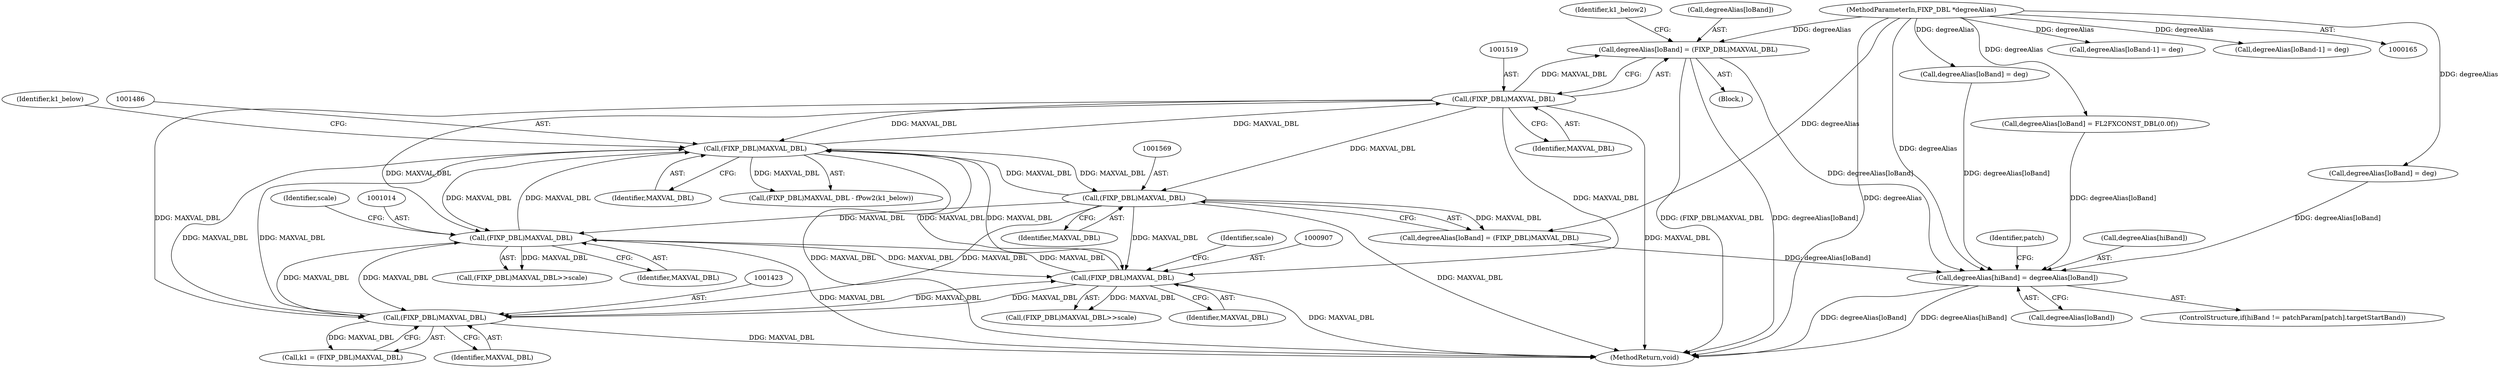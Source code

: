 digraph "0_Android_8e3be529372892e20ccf196809bc73276c822189@array" {
"1001514" [label="(Call,degreeAlias[loBand] = (FIXP_DBL)MAXVAL_DBL)"];
"1001518" [label="(Call,(FIXP_DBL)MAXVAL_DBL)"];
"1001485" [label="(Call,(FIXP_DBL)MAXVAL_DBL)"];
"1001013" [label="(Call,(FIXP_DBL)MAXVAL_DBL)"];
"1000906" [label="(Call,(FIXP_DBL)MAXVAL_DBL)"];
"1001422" [label="(Call,(FIXP_DBL)MAXVAL_DBL)"];
"1001568" [label="(Call,(FIXP_DBL)MAXVAL_DBL)"];
"1000169" [label="(MethodParameterIn,FIXP_DBL *degreeAlias)"];
"1001985" [label="(Call,degreeAlias[hiBand] = degreeAlias[loBand])"];
"1001514" [label="(Call,degreeAlias[loBand] = (FIXP_DBL)MAXVAL_DBL)"];
"1001513" [label="(Block,)"];
"1000905" [label="(Call,(FIXP_DBL)MAXVAL_DBL>>scale)"];
"1001485" [label="(Call,(FIXP_DBL)MAXVAL_DBL)"];
"1001520" [label="(Identifier,MAXVAL_DBL)"];
"1001591" [label="(Call,degreeAlias[loBand] = deg)"];
"1001564" [label="(Call,degreeAlias[loBand] = (FIXP_DBL)MAXVAL_DBL)"];
"1001989" [label="(Call,degreeAlias[loBand])"];
"1001422" [label="(Call,(FIXP_DBL)MAXVAL_DBL)"];
"1000169" [label="(MethodParameterIn,FIXP_DBL *degreeAlias)"];
"1001577" [label="(Call,degreeAlias[loBand-1] = deg)"];
"1001993" [label="(Identifier,patch)"];
"1001523" [label="(Identifier,k1_below2)"];
"1000909" [label="(Identifier,scale)"];
"1001490" [label="(Call,degreeAlias[loBand] = FL2FXCONST_DBL(0.0f))"];
"1001985" [label="(Call,degreeAlias[hiBand] = degreeAlias[loBand])"];
"1001977" [label="(ControlStructure,if(hiBand != patchParam[patch].targetStartBand))"];
"1002020" [label="(MethodReturn,void)"];
"1001986" [label="(Call,degreeAlias[hiBand])"];
"1001527" [label="(Call,degreeAlias[loBand-1] = deg)"];
"1001012" [label="(Call,(FIXP_DBL)MAXVAL_DBL>>scale)"];
"1001016" [label="(Identifier,scale)"];
"1001424" [label="(Identifier,MAXVAL_DBL)"];
"1001541" [label="(Call,degreeAlias[loBand] = deg)"];
"1001570" [label="(Identifier,MAXVAL_DBL)"];
"1001515" [label="(Call,degreeAlias[loBand])"];
"1001487" [label="(Identifier,MAXVAL_DBL)"];
"1001484" [label="(Call,(FIXP_DBL)MAXVAL_DBL - fPow2(k1_below))"];
"1001420" [label="(Call,k1 = (FIXP_DBL)MAXVAL_DBL)"];
"1000906" [label="(Call,(FIXP_DBL)MAXVAL_DBL)"];
"1001013" [label="(Call,(FIXP_DBL)MAXVAL_DBL)"];
"1001568" [label="(Call,(FIXP_DBL)MAXVAL_DBL)"];
"1000908" [label="(Identifier,MAXVAL_DBL)"];
"1001489" [label="(Identifier,k1_below)"];
"1001015" [label="(Identifier,MAXVAL_DBL)"];
"1001518" [label="(Call,(FIXP_DBL)MAXVAL_DBL)"];
"1001514" -> "1001513"  [label="AST: "];
"1001514" -> "1001518"  [label="CFG: "];
"1001515" -> "1001514"  [label="AST: "];
"1001518" -> "1001514"  [label="AST: "];
"1001523" -> "1001514"  [label="CFG: "];
"1001514" -> "1002020"  [label="DDG: (FIXP_DBL)MAXVAL_DBL"];
"1001514" -> "1002020"  [label="DDG: degreeAlias[loBand]"];
"1001518" -> "1001514"  [label="DDG: MAXVAL_DBL"];
"1000169" -> "1001514"  [label="DDG: degreeAlias"];
"1001514" -> "1001985"  [label="DDG: degreeAlias[loBand]"];
"1001518" -> "1001520"  [label="CFG: "];
"1001519" -> "1001518"  [label="AST: "];
"1001520" -> "1001518"  [label="AST: "];
"1001518" -> "1002020"  [label="DDG: MAXVAL_DBL"];
"1001518" -> "1000906"  [label="DDG: MAXVAL_DBL"];
"1001518" -> "1001013"  [label="DDG: MAXVAL_DBL"];
"1001518" -> "1001422"  [label="DDG: MAXVAL_DBL"];
"1001518" -> "1001485"  [label="DDG: MAXVAL_DBL"];
"1001485" -> "1001518"  [label="DDG: MAXVAL_DBL"];
"1001518" -> "1001568"  [label="DDG: MAXVAL_DBL"];
"1001485" -> "1001484"  [label="AST: "];
"1001485" -> "1001487"  [label="CFG: "];
"1001486" -> "1001485"  [label="AST: "];
"1001487" -> "1001485"  [label="AST: "];
"1001489" -> "1001485"  [label="CFG: "];
"1001485" -> "1002020"  [label="DDG: MAXVAL_DBL"];
"1001485" -> "1000906"  [label="DDG: MAXVAL_DBL"];
"1001485" -> "1001013"  [label="DDG: MAXVAL_DBL"];
"1001485" -> "1001422"  [label="DDG: MAXVAL_DBL"];
"1001485" -> "1001484"  [label="DDG: MAXVAL_DBL"];
"1001013" -> "1001485"  [label="DDG: MAXVAL_DBL"];
"1000906" -> "1001485"  [label="DDG: MAXVAL_DBL"];
"1001422" -> "1001485"  [label="DDG: MAXVAL_DBL"];
"1001568" -> "1001485"  [label="DDG: MAXVAL_DBL"];
"1001485" -> "1001568"  [label="DDG: MAXVAL_DBL"];
"1001013" -> "1001012"  [label="AST: "];
"1001013" -> "1001015"  [label="CFG: "];
"1001014" -> "1001013"  [label="AST: "];
"1001015" -> "1001013"  [label="AST: "];
"1001016" -> "1001013"  [label="CFG: "];
"1001013" -> "1002020"  [label="DDG: MAXVAL_DBL"];
"1001013" -> "1000906"  [label="DDG: MAXVAL_DBL"];
"1001013" -> "1001012"  [label="DDG: MAXVAL_DBL"];
"1000906" -> "1001013"  [label="DDG: MAXVAL_DBL"];
"1001422" -> "1001013"  [label="DDG: MAXVAL_DBL"];
"1001568" -> "1001013"  [label="DDG: MAXVAL_DBL"];
"1001013" -> "1001422"  [label="DDG: MAXVAL_DBL"];
"1000906" -> "1000905"  [label="AST: "];
"1000906" -> "1000908"  [label="CFG: "];
"1000907" -> "1000906"  [label="AST: "];
"1000908" -> "1000906"  [label="AST: "];
"1000909" -> "1000906"  [label="CFG: "];
"1000906" -> "1002020"  [label="DDG: MAXVAL_DBL"];
"1000906" -> "1000905"  [label="DDG: MAXVAL_DBL"];
"1001422" -> "1000906"  [label="DDG: MAXVAL_DBL"];
"1001568" -> "1000906"  [label="DDG: MAXVAL_DBL"];
"1000906" -> "1001422"  [label="DDG: MAXVAL_DBL"];
"1001422" -> "1001420"  [label="AST: "];
"1001422" -> "1001424"  [label="CFG: "];
"1001423" -> "1001422"  [label="AST: "];
"1001424" -> "1001422"  [label="AST: "];
"1001420" -> "1001422"  [label="CFG: "];
"1001422" -> "1002020"  [label="DDG: MAXVAL_DBL"];
"1001422" -> "1001420"  [label="DDG: MAXVAL_DBL"];
"1001568" -> "1001422"  [label="DDG: MAXVAL_DBL"];
"1001568" -> "1001564"  [label="AST: "];
"1001568" -> "1001570"  [label="CFG: "];
"1001569" -> "1001568"  [label="AST: "];
"1001570" -> "1001568"  [label="AST: "];
"1001564" -> "1001568"  [label="CFG: "];
"1001568" -> "1002020"  [label="DDG: MAXVAL_DBL"];
"1001568" -> "1001564"  [label="DDG: MAXVAL_DBL"];
"1000169" -> "1000165"  [label="AST: "];
"1000169" -> "1002020"  [label="DDG: degreeAlias"];
"1000169" -> "1001490"  [label="DDG: degreeAlias"];
"1000169" -> "1001527"  [label="DDG: degreeAlias"];
"1000169" -> "1001541"  [label="DDG: degreeAlias"];
"1000169" -> "1001564"  [label="DDG: degreeAlias"];
"1000169" -> "1001577"  [label="DDG: degreeAlias"];
"1000169" -> "1001591"  [label="DDG: degreeAlias"];
"1000169" -> "1001985"  [label="DDG: degreeAlias"];
"1001985" -> "1001977"  [label="AST: "];
"1001985" -> "1001989"  [label="CFG: "];
"1001986" -> "1001985"  [label="AST: "];
"1001989" -> "1001985"  [label="AST: "];
"1001993" -> "1001985"  [label="CFG: "];
"1001985" -> "1002020"  [label="DDG: degreeAlias[loBand]"];
"1001985" -> "1002020"  [label="DDG: degreeAlias[hiBand]"];
"1001541" -> "1001985"  [label="DDG: degreeAlias[loBand]"];
"1001564" -> "1001985"  [label="DDG: degreeAlias[loBand]"];
"1001490" -> "1001985"  [label="DDG: degreeAlias[loBand]"];
"1001591" -> "1001985"  [label="DDG: degreeAlias[loBand]"];
}
